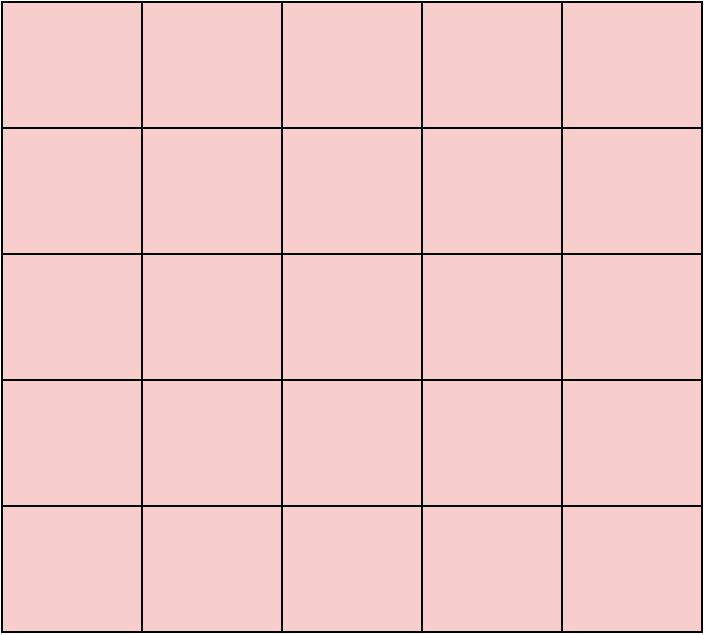 <mxfile pages="1" version="11.2.5" type="github"><diagram id="iS-s52Sa_0Ice-9LE5BY" name="Page-1"><mxGraphModel dx="891" dy="625" grid="1" gridSize="10" guides="1" tooltips="1" connect="1" arrows="1" fold="1" page="1" pageScale="1" pageWidth="2339" pageHeight="3300" math="0" shadow="0"><root><mxCell id="0"/><mxCell id="1" parent="0"/><mxCell id="cjSy9Q7eWNcHo9aRBqYE-5" value="" style="group;fillColor=#f8cecc;strokeColor=#b85450;" vertex="1" connectable="0" parent="1"><mxGeometry x="106" y="148" width="350" height="315" as="geometry"/></mxCell><mxCell id="cjSy9Q7eWNcHo9aRBqYE-7" value="" style="rounded=0;whiteSpace=wrap;html=1;fillColor=none;" vertex="1" parent="cjSy9Q7eWNcHo9aRBqYE-5"><mxGeometry y="63" width="350" height="63" as="geometry"/></mxCell><mxCell id="cjSy9Q7eWNcHo9aRBqYE-8" value="" style="rounded=0;whiteSpace=wrap;html=1;fillColor=none;" vertex="1" parent="cjSy9Q7eWNcHo9aRBqYE-5"><mxGeometry x="140" width="70" height="315" as="geometry"/></mxCell><mxCell id="cjSy9Q7eWNcHo9aRBqYE-9" value="" style="rounded=0;whiteSpace=wrap;html=1;fillColor=none;" vertex="1" parent="cjSy9Q7eWNcHo9aRBqYE-5"><mxGeometry width="350" height="63" as="geometry"/></mxCell><mxCell id="cjSy9Q7eWNcHo9aRBqYE-10" value="" style="rounded=0;whiteSpace=wrap;html=1;fillColor=none;" vertex="1" parent="cjSy9Q7eWNcHo9aRBqYE-5"><mxGeometry y="126" width="350" height="63" as="geometry"/></mxCell><mxCell id="cjSy9Q7eWNcHo9aRBqYE-11" value="" style="rounded=0;whiteSpace=wrap;html=1;fillColor=none;" vertex="1" parent="cjSy9Q7eWNcHo9aRBqYE-5"><mxGeometry y="252" width="350" height="63" as="geometry"/></mxCell><mxCell id="cjSy9Q7eWNcHo9aRBqYE-12" value="" style="rounded=0;whiteSpace=wrap;html=1;fillColor=none;" vertex="1" parent="cjSy9Q7eWNcHo9aRBqYE-5"><mxGeometry y="189" width="350" height="63" as="geometry"/></mxCell><mxCell id="cjSy9Q7eWNcHo9aRBqYE-13" value="" style="rounded=0;whiteSpace=wrap;html=1;fillColor=none;" vertex="1" parent="cjSy9Q7eWNcHo9aRBqYE-5"><mxGeometry width="70" height="315" as="geometry"/></mxCell><mxCell id="cjSy9Q7eWNcHo9aRBqYE-15" value="" style="rounded=0;whiteSpace=wrap;html=1;fillColor=none;" vertex="1" parent="cjSy9Q7eWNcHo9aRBqYE-5"><mxGeometry x="210" width="70" height="315" as="geometry"/></mxCell><mxCell id="cjSy9Q7eWNcHo9aRBqYE-16" value="" style="rounded=0;whiteSpace=wrap;html=1;fillColor=none;" vertex="1" parent="cjSy9Q7eWNcHo9aRBqYE-5"><mxGeometry x="280" width="70" height="315" as="geometry"/></mxCell><mxCell id="cjSy9Q7eWNcHo9aRBqYE-14" value="" style="rounded=0;whiteSpace=wrap;html=1;fillColor=none;" vertex="1" parent="cjSy9Q7eWNcHo9aRBqYE-5"><mxGeometry x="70" width="70" height="315" as="geometry"/></mxCell></root></mxGraphModel></diagram></mxfile>